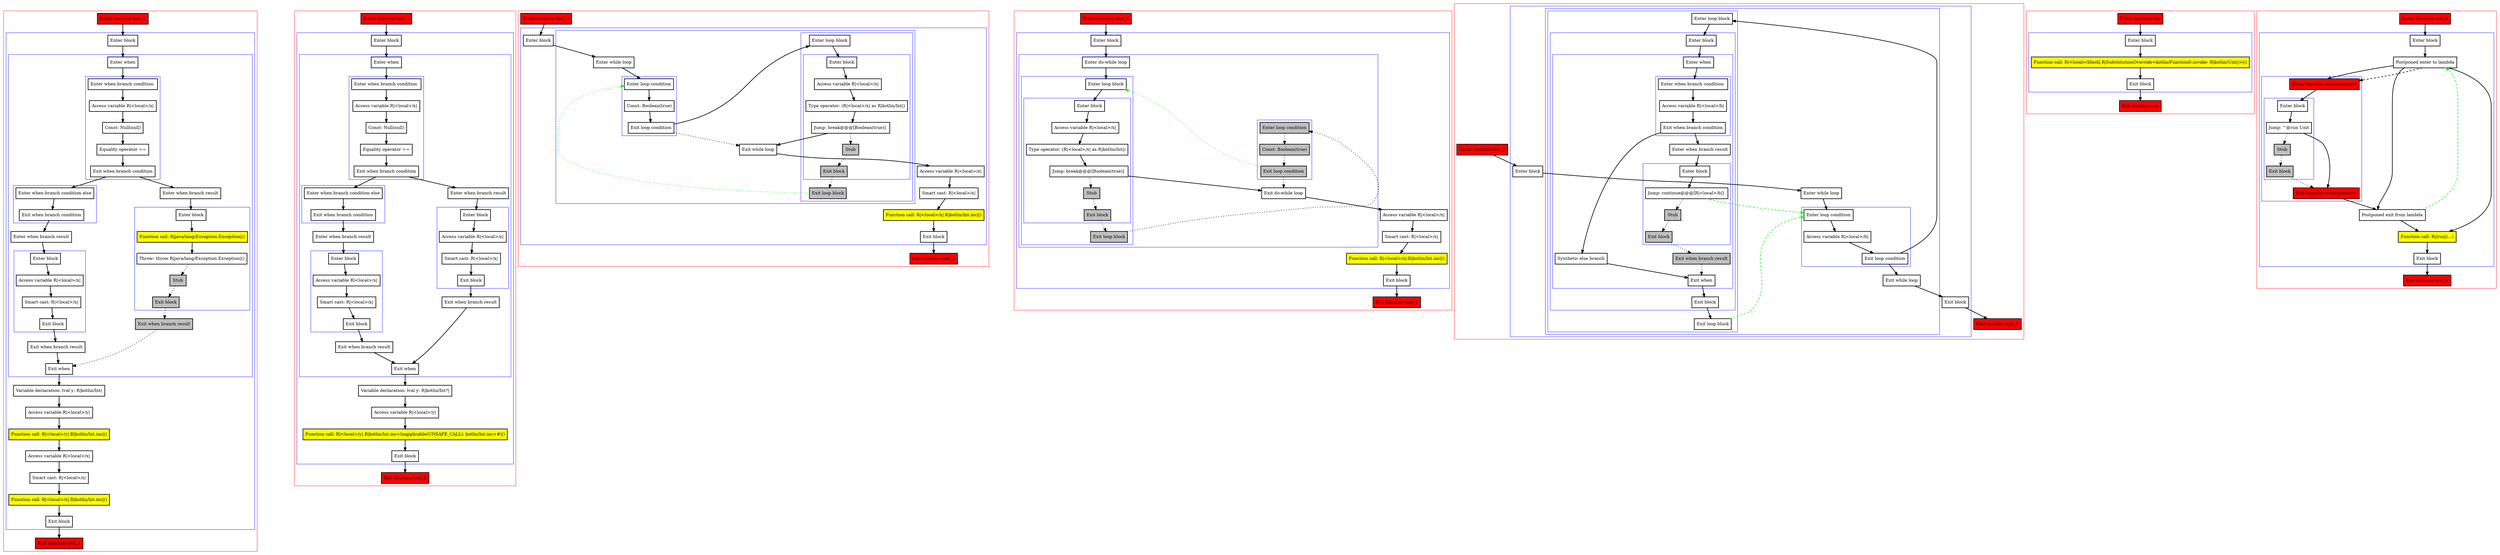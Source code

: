 digraph jumps_kt {
    graph [nodesep=3]
    node [shape=box penwidth=2]
    edge [penwidth=2]

    subgraph cluster_0 {
        color=red
        0 [label="Enter function test_1" style="filled" fillcolor=red];
        subgraph cluster_1 {
            color=blue
            1 [label="Enter block"];
            subgraph cluster_2 {
                color=blue
                2 [label="Enter when"];
                subgraph cluster_3 {
                    color=blue
                    3 [label="Enter when branch condition "];
                    4 [label="Access variable R|<local>/x|"];
                    5 [label="Const: Null(null)"];
                    6 [label="Equality operator =="];
                    7 [label="Exit when branch condition"];
                }
                subgraph cluster_4 {
                    color=blue
                    8 [label="Enter when branch condition else"];
                    9 [label="Exit when branch condition"];
                }
                10 [label="Enter when branch result"];
                subgraph cluster_5 {
                    color=blue
                    11 [label="Enter block"];
                    12 [label="Access variable R|<local>/x|"];
                    13 [label="Smart cast: R|<local>/x|"];
                    14 [label="Exit block"];
                }
                15 [label="Exit when branch result"];
                16 [label="Enter when branch result"];
                subgraph cluster_6 {
                    color=blue
                    17 [label="Enter block"];
                    18 [label="Function call: R|java/lang/Exception.Exception|()" style="filled" fillcolor=yellow];
                    19 [label="Throw: throw R|java/lang/Exception.Exception|()"];
                    20 [label="Stub" style="filled" fillcolor=gray];
                    21 [label="Exit block" style="filled" fillcolor=gray];
                }
                22 [label="Exit when branch result" style="filled" fillcolor=gray];
                23 [label="Exit when"];
            }
            24 [label="Variable declaration: lval y: R|kotlin/Int|"];
            25 [label="Access variable R|<local>/y|"];
            26 [label="Function call: R|<local>/y|.R|kotlin/Int.inc|()" style="filled" fillcolor=yellow];
            27 [label="Access variable R|<local>/x|"];
            28 [label="Smart cast: R|<local>/x|"];
            29 [label="Function call: R|<local>/x|.R|kotlin/Int.inc|()" style="filled" fillcolor=yellow];
            30 [label="Exit block"];
        }
        31 [label="Exit function test_1" style="filled" fillcolor=red];
    }
    0 -> {1};
    1 -> {2};
    2 -> {3};
    3 -> {4};
    4 -> {5};
    5 -> {6};
    6 -> {7};
    7 -> {8 16};
    8 -> {9};
    9 -> {10};
    10 -> {11};
    11 -> {12};
    12 -> {13};
    13 -> {14};
    14 -> {15};
    15 -> {23};
    16 -> {17};
    17 -> {18};
    18 -> {19};
    19 -> {20} [style=dotted];
    20 -> {21} [style=dotted];
    21 -> {22} [style=dotted];
    22 -> {23} [style=dotted];
    23 -> {24};
    24 -> {25};
    25 -> {26};
    26 -> {27};
    27 -> {28};
    28 -> {29};
    29 -> {30};
    30 -> {31};

    subgraph cluster_7 {
        color=red
        32 [label="Enter function test_2" style="filled" fillcolor=red];
        subgraph cluster_8 {
            color=blue
            33 [label="Enter block"];
            subgraph cluster_9 {
                color=blue
                34 [label="Enter when"];
                subgraph cluster_10 {
                    color=blue
                    35 [label="Enter when branch condition "];
                    36 [label="Access variable R|<local>/x|"];
                    37 [label="Const: Null(null)"];
                    38 [label="Equality operator =="];
                    39 [label="Exit when branch condition"];
                }
                subgraph cluster_11 {
                    color=blue
                    40 [label="Enter when branch condition else"];
                    41 [label="Exit when branch condition"];
                }
                42 [label="Enter when branch result"];
                subgraph cluster_12 {
                    color=blue
                    43 [label="Enter block"];
                    44 [label="Access variable R|<local>/x|"];
                    45 [label="Smart cast: R|<local>/x|"];
                    46 [label="Exit block"];
                }
                47 [label="Exit when branch result"];
                48 [label="Enter when branch result"];
                subgraph cluster_13 {
                    color=blue
                    49 [label="Enter block"];
                    50 [label="Access variable R|<local>/x|"];
                    51 [label="Smart cast: R|<local>/x|"];
                    52 [label="Exit block"];
                }
                53 [label="Exit when branch result"];
                54 [label="Exit when"];
            }
            55 [label="Variable declaration: lval y: R|kotlin/Int?|"];
            56 [label="Access variable R|<local>/y|"];
            57 [label="Function call: R|<local>/y|.R|kotlin/Int.inc<Inapplicable(UNSAFE_CALL): kotlin/Int.inc>#|()" style="filled" fillcolor=yellow];
            58 [label="Exit block"];
        }
        59 [label="Exit function test_2" style="filled" fillcolor=red];
    }
    32 -> {33};
    33 -> {34};
    34 -> {35};
    35 -> {36};
    36 -> {37};
    37 -> {38};
    38 -> {39};
    39 -> {40 48};
    40 -> {41};
    41 -> {42};
    42 -> {43};
    43 -> {44};
    44 -> {45};
    45 -> {46};
    46 -> {47};
    47 -> {54};
    48 -> {49};
    49 -> {50};
    50 -> {51};
    51 -> {52};
    52 -> {53};
    53 -> {54};
    54 -> {55};
    55 -> {56};
    56 -> {57};
    57 -> {58};
    58 -> {59};

    subgraph cluster_14 {
        color=red
        60 [label="Enter function test_3" style="filled" fillcolor=red];
        subgraph cluster_15 {
            color=blue
            61 [label="Enter block"];
            subgraph cluster_16 {
                color=blue
                62 [label="Enter while loop"];
                subgraph cluster_17 {
                    color=blue
                    63 [label="Enter loop condition"];
                    64 [label="Const: Boolean(true)"];
                    65 [label="Exit loop condition"];
                }
                subgraph cluster_18 {
                    color=blue
                    66 [label="Enter loop block"];
                    subgraph cluster_19 {
                        color=blue
                        67 [label="Enter block"];
                        68 [label="Access variable R|<local>/x|"];
                        69 [label="Type operator: (R|<local>/x| as R|kotlin/Int|)"];
                        70 [label="Jump: break@@@[Boolean(true)] "];
                        71 [label="Stub" style="filled" fillcolor=gray];
                        72 [label="Exit block" style="filled" fillcolor=gray];
                    }
                    73 [label="Exit loop block" style="filled" fillcolor=gray];
                }
                74 [label="Exit while loop"];
            }
            75 [label="Access variable R|<local>/x|"];
            76 [label="Smart cast: R|<local>/x|"];
            77 [label="Function call: R|<local>/x|.R|kotlin/Int.inc|()" style="filled" fillcolor=yellow];
            78 [label="Exit block"];
        }
        79 [label="Exit function test_3" style="filled" fillcolor=red];
    }
    60 -> {61};
    61 -> {62};
    62 -> {63};
    63 -> {64};
    64 -> {65};
    65 -> {66};
    65 -> {74} [style=dotted];
    66 -> {67};
    67 -> {68};
    68 -> {69};
    69 -> {70};
    70 -> {74};
    70 -> {71} [style=dotted];
    71 -> {72} [style=dotted];
    72 -> {73} [style=dotted];
    73 -> {63} [color=green style=dotted];
    74 -> {75};
    75 -> {76};
    76 -> {77};
    77 -> {78};
    78 -> {79};

    subgraph cluster_20 {
        color=red
        80 [label="Enter function test_4" style="filled" fillcolor=red];
        subgraph cluster_21 {
            color=blue
            81 [label="Enter block"];
            subgraph cluster_22 {
                color=blue
                82 [label="Enter do-while loop"];
                subgraph cluster_23 {
                    color=blue
                    83 [label="Enter loop block"];
                    subgraph cluster_24 {
                        color=blue
                        84 [label="Enter block"];
                        85 [label="Access variable R|<local>/x|"];
                        86 [label="Type operator: (R|<local>/x| as R|kotlin/Int|)"];
                        87 [label="Jump: break@@@[Boolean(true)] "];
                        88 [label="Stub" style="filled" fillcolor=gray];
                        89 [label="Exit block" style="filled" fillcolor=gray];
                    }
                    90 [label="Exit loop block" style="filled" fillcolor=gray];
                }
                subgraph cluster_25 {
                    color=blue
                    91 [label="Enter loop condition" style="filled" fillcolor=gray];
                    92 [label="Const: Boolean(true)" style="filled" fillcolor=gray];
                    93 [label="Exit loop condition" style="filled" fillcolor=gray];
                }
                94 [label="Exit do-while loop"];
            }
            95 [label="Access variable R|<local>/x|"];
            96 [label="Smart cast: R|<local>/x|"];
            97 [label="Function call: R|<local>/x|.R|kotlin/Int.inc|()" style="filled" fillcolor=yellow];
            98 [label="Exit block"];
        }
        99 [label="Exit function test_4" style="filled" fillcolor=red];
    }
    80 -> {81};
    81 -> {82};
    82 -> {83};
    83 -> {84};
    84 -> {85};
    85 -> {86};
    86 -> {87};
    87 -> {94};
    87 -> {88} [style=dotted];
    88 -> {89} [style=dotted];
    89 -> {90} [style=dotted];
    90 -> {91} [style=dotted];
    91 -> {92} [style=dotted];
    92 -> {93} [style=dotted];
    93 -> {83} [color=green style=dotted];
    93 -> {94} [style=dotted];
    94 -> {95};
    95 -> {96};
    96 -> {97};
    97 -> {98};
    98 -> {99};

    subgraph cluster_26 {
        color=red
        100 [label="Enter function test_5" style="filled" fillcolor=red];
        subgraph cluster_27 {
            color=blue
            101 [label="Enter block"];
            subgraph cluster_28 {
                color=blue
                102 [label="Enter while loop"];
                subgraph cluster_29 {
                    color=blue
                    103 [label="Enter loop condition"];
                    104 [label="Access variable R|<local>/b|"];
                    105 [label="Exit loop condition"];
                }
                subgraph cluster_30 {
                    color=blue
                    106 [label="Enter loop block"];
                    subgraph cluster_31 {
                        color=blue
                        107 [label="Enter block"];
                        subgraph cluster_32 {
                            color=blue
                            108 [label="Enter when"];
                            subgraph cluster_33 {
                                color=blue
                                109 [label="Enter when branch condition "];
                                110 [label="Access variable R|<local>/b|"];
                                111 [label="Exit when branch condition"];
                            }
                            112 [label="Synthetic else branch"];
                            113 [label="Enter when branch result"];
                            subgraph cluster_34 {
                                color=blue
                                114 [label="Enter block"];
                                115 [label="Jump: continue@@@[R|<local>/b|] "];
                                116 [label="Stub" style="filled" fillcolor=gray];
                                117 [label="Exit block" style="filled" fillcolor=gray];
                            }
                            118 [label="Exit when branch result" style="filled" fillcolor=gray];
                            119 [label="Exit when"];
                        }
                        120 [label="Exit block"];
                    }
                    121 [label="Exit loop block"];
                }
                122 [label="Exit while loop"];
            }
            123 [label="Exit block"];
        }
        124 [label="Exit function test_5" style="filled" fillcolor=red];
    }
    100 -> {101};
    101 -> {102};
    102 -> {103};
    103 -> {104};
    104 -> {105};
    105 -> {106 122};
    106 -> {107};
    107 -> {108};
    108 -> {109};
    109 -> {110};
    110 -> {111};
    111 -> {112 113};
    112 -> {119};
    113 -> {114};
    114 -> {115};
    115 -> {103} [color=green style=dashed];
    115 -> {116} [style=dotted];
    116 -> {117} [style=dotted];
    117 -> {118} [style=dotted];
    118 -> {119} [style=dotted];
    119 -> {120};
    120 -> {121};
    121 -> {103} [color=green style=dashed];
    122 -> {123};
    123 -> {124};

    subgraph cluster_35 {
        color=red
        125 [label="Enter function run" style="filled" fillcolor=red];
        subgraph cluster_36 {
            color=blue
            126 [label="Enter block"];
            127 [label="Function call: R|<local>/block|.R|SubstitutionOverride<kotlin/Function0.invoke: R|kotlin/Unit|>|()" style="filled" fillcolor=yellow];
            128 [label="Exit block"];
        }
        129 [label="Exit function run" style="filled" fillcolor=red];
    }
    125 -> {126};
    126 -> {127};
    127 -> {128};
    128 -> {129};

    subgraph cluster_37 {
        color=red
        130 [label="Enter function test_6" style="filled" fillcolor=red];
        subgraph cluster_38 {
            color=blue
            131 [label="Enter block"];
            132 [label="Postponed enter to lambda"];
            subgraph cluster_39 {
                color=blue
                133 [label="Enter function <anonymous>" style="filled" fillcolor=red];
                subgraph cluster_40 {
                    color=blue
                    134 [label="Enter block"];
                    135 [label="Jump: ^@run Unit"];
                    136 [label="Stub" style="filled" fillcolor=gray];
                    137 [label="Exit block" style="filled" fillcolor=gray];
                }
                138 [label="Exit function <anonymous>" style="filled" fillcolor=red];
            }
            139 [label="Postponed exit from lambda"];
            140 [label="Function call: R|/run|(...)" style="filled" fillcolor=yellow];
            141 [label="Exit block"];
        }
        142 [label="Exit function test_6" style="filled" fillcolor=red];
    }
    130 -> {131};
    131 -> {132};
    132 -> {133 139 140};
    132 -> {133} [style=dashed];
    133 -> {134};
    134 -> {135};
    135 -> {138};
    135 -> {136} [style=dotted];
    136 -> {137} [style=dotted];
    137 -> {138} [style=dotted];
    138 -> {139};
    139 -> {140};
    139 -> {132} [color=green style=dashed];
    140 -> {141};
    141 -> {142};

}
